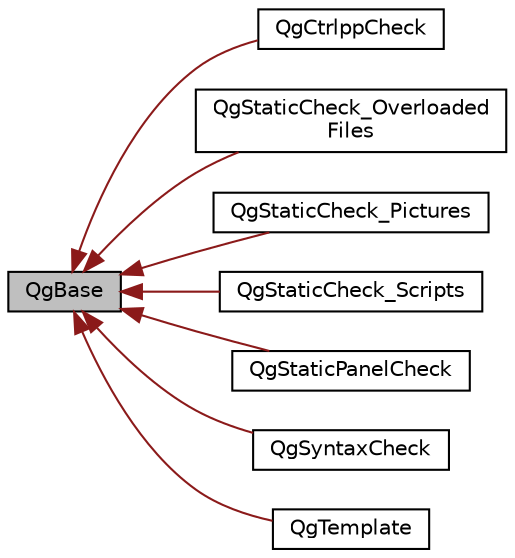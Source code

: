 digraph "QgBase"
{
 // LATEX_PDF_SIZE
  edge [fontname="Helvetica",fontsize="10",labelfontname="Helvetica",labelfontsize="10"];
  node [fontname="Helvetica",fontsize="10",shape=record];
  rankdir="LR";
  Node1 [label="QgBase",height=0.2,width=0.4,color="black", fillcolor="grey75", style="filled", fontcolor="black",tooltip="QualityGate base class."];
  Node1 -> Node2 [dir="back",color="firebrick4",fontsize="10",style="solid",fontname="Helvetica"];
  Node2 [label="QgCtrlppCheck",height=0.2,width=0.4,color="black", fillcolor="white", style="filled",URL="$classQgCtrlppCheck.html",tooltip="QualityCheck ctrlppcheck."];
  Node1 -> Node3 [dir="back",color="firebrick4",fontsize="10",style="solid",fontname="Helvetica"];
  Node3 [label="QgStaticCheck_Overloaded\lFiles",height=0.2,width=0.4,color="black", fillcolor="white", style="filled",URL="$classQgStaticCheck__OverloadedFiles.html",tooltip="QualityGate Check-pictures."];
  Node1 -> Node4 [dir="back",color="firebrick4",fontsize="10",style="solid",fontname="Helvetica"];
  Node4 [label="QgStaticCheck_Pictures",height=0.2,width=0.4,color="black", fillcolor="white", style="filled",URL="$classQgStaticCheck__Pictures.html",tooltip="QualityGate Check-pictures."];
  Node1 -> Node5 [dir="back",color="firebrick4",fontsize="10",style="solid",fontname="Helvetica"];
  Node5 [label="QgStaticCheck_Scripts",height=0.2,width=0.4,color="black", fillcolor="white", style="filled",URL="$classQgStaticCheck__Scripts.html",tooltip="Static code checker for ctrl WinCC OA scripts / libs."];
  Node1 -> Node6 [dir="back",color="firebrick4",fontsize="10",style="solid",fontname="Helvetica"];
  Node6 [label="QgStaticPanelCheck",height=0.2,width=0.4,color="black", fillcolor="white", style="filled",URL="$classQgStaticPanelCheck.html",tooltip="QualityGate Check-panels."];
  Node1 -> Node7 [dir="back",color="firebrick4",fontsize="10",style="solid",fontname="Helvetica"];
  Node7 [label="QgSyntaxCheck",height=0.2,width=0.4,color="black", fillcolor="white", style="filled",URL="$classQgSyntaxCheck.html",tooltip="QualityCheck OA-syntax check."];
  Node1 -> Node8 [dir="back",color="firebrick4",fontsize="10",style="solid",fontname="Helvetica"];
  Node8 [label="QgTemplate",height=0.2,width=0.4,color="black", fillcolor="white", style="filled",URL="$classQgTemplate.html",tooltip=" "];
}
